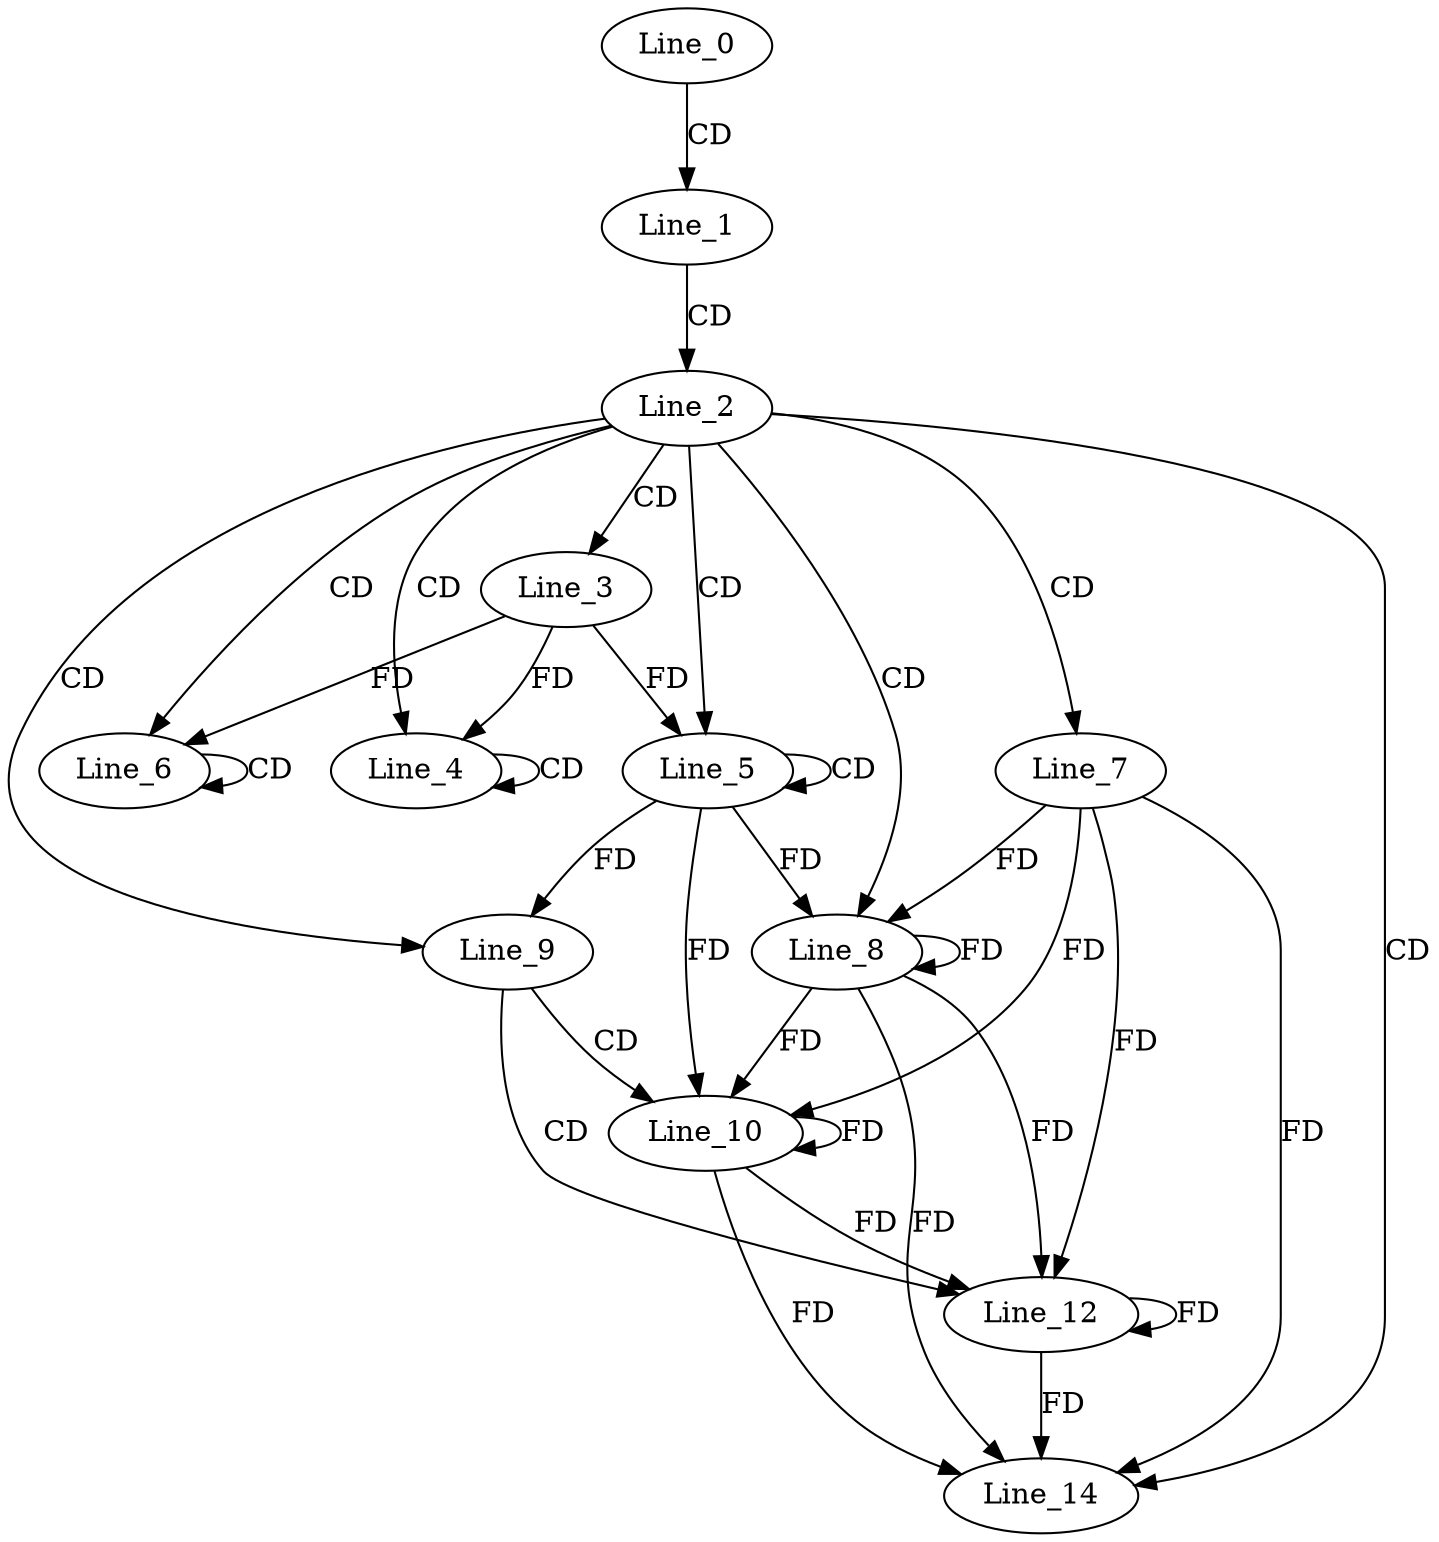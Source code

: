 digraph G {
  Line_0;
  Line_1;
  Line_2;
  Line_3;
  Line_4;
  Line_4;
  Line_5;
  Line_5;
  Line_6;
  Line_6;
  Line_7;
  Line_8;
  Line_9;
  Line_10;
  Line_12;
  Line_14;
  Line_0 -> Line_1 [ label="CD" ];
  Line_1 -> Line_2 [ label="CD" ];
  Line_2 -> Line_3 [ label="CD" ];
  Line_2 -> Line_4 [ label="CD" ];
  Line_4 -> Line_4 [ label="CD" ];
  Line_3 -> Line_4 [ label="FD" ];
  Line_2 -> Line_5 [ label="CD" ];
  Line_5 -> Line_5 [ label="CD" ];
  Line_3 -> Line_5 [ label="FD" ];
  Line_2 -> Line_6 [ label="CD" ];
  Line_6 -> Line_6 [ label="CD" ];
  Line_3 -> Line_6 [ label="FD" ];
  Line_2 -> Line_7 [ label="CD" ];
  Line_2 -> Line_8 [ label="CD" ];
  Line_7 -> Line_8 [ label="FD" ];
  Line_8 -> Line_8 [ label="FD" ];
  Line_5 -> Line_8 [ label="FD" ];
  Line_2 -> Line_9 [ label="CD" ];
  Line_5 -> Line_9 [ label="FD" ];
  Line_9 -> Line_10 [ label="CD" ];
  Line_7 -> Line_10 [ label="FD" ];
  Line_8 -> Line_10 [ label="FD" ];
  Line_10 -> Line_10 [ label="FD" ];
  Line_5 -> Line_10 [ label="FD" ];
  Line_9 -> Line_12 [ label="CD" ];
  Line_7 -> Line_12 [ label="FD" ];
  Line_8 -> Line_12 [ label="FD" ];
  Line_10 -> Line_12 [ label="FD" ];
  Line_12 -> Line_12 [ label="FD" ];
  Line_2 -> Line_14 [ label="CD" ];
  Line_7 -> Line_14 [ label="FD" ];
  Line_8 -> Line_14 [ label="FD" ];
  Line_10 -> Line_14 [ label="FD" ];
  Line_12 -> Line_14 [ label="FD" ];
}
